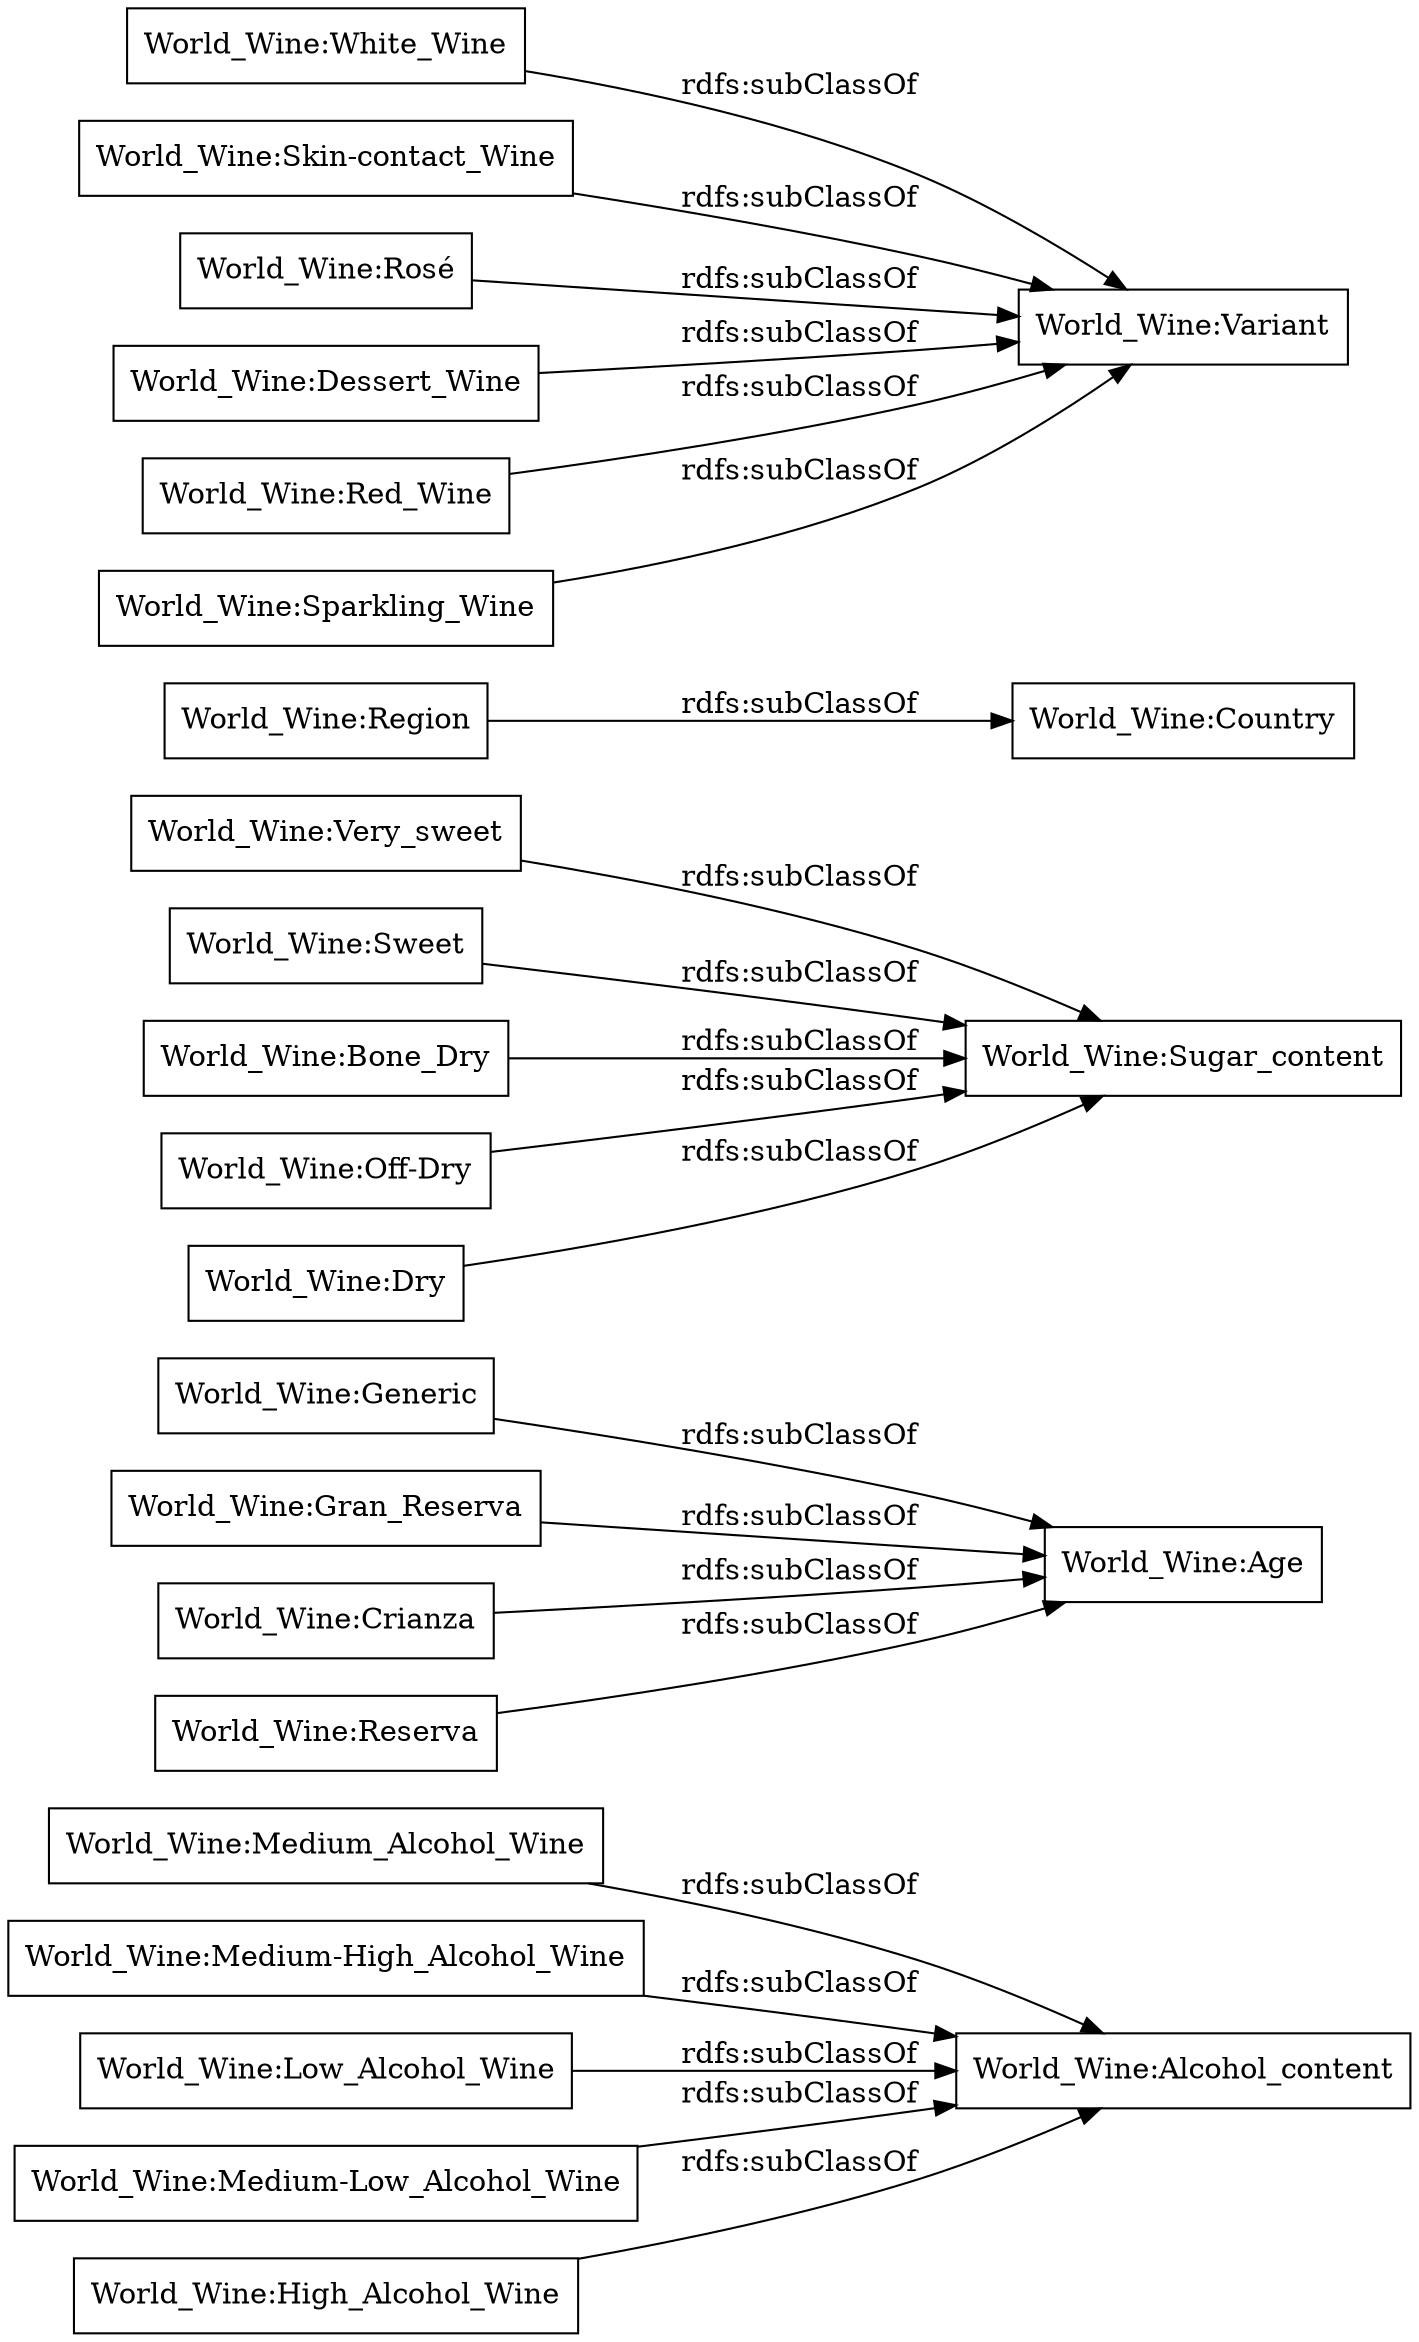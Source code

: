 digraph ar2dtool_diagram { 
rankdir=LR;
size="1000"
node [shape = rectangle, color="black"]; "World_Wine:Medium_Alcohol_Wine" "World_Wine:Medium-High_Alcohol_Wine" "World_Wine:Low_Alcohol_Wine" "World_Wine:Generic" "World_Wine:Medium-Low_Alcohol_Wine" "World_Wine:High_Alcohol_Wine" "World_Wine:Very_sweet" "World_Wine:Region" "World_Wine:Sweet" "World_Wine:White_Wine" "World_Wine:Country" "World_Wine:Skin-contact_Wine" "World_Wine:Sugar_content" "World_Wine:Bone_Dry" "World_Wine:Rosé" "World_Wine:Gran_Reserva" "World_Wine:Off-Dry" "World_Wine:Dry" "World_Wine:Dessert_Wine" "World_Wine:Crianza" "World_Wine:Variant" "World_Wine:Reserva" "World_Wine:Alcohol_content" "World_Wine:Age" "World_Wine:Red_Wine" "World_Wine:Sparkling_Wine" ; /*classes style*/
	"World_Wine:Medium-High_Alcohol_Wine" -> "World_Wine:Alcohol_content" [ label = "rdfs:subClassOf" ];
	"World_Wine:Low_Alcohol_Wine" -> "World_Wine:Alcohol_content" [ label = "rdfs:subClassOf" ];
	"World_Wine:Gran_Reserva" -> "World_Wine:Age" [ label = "rdfs:subClassOf" ];
	"World_Wine:Rosé" -> "World_Wine:Variant" [ label = "rdfs:subClassOf" ];
	"World_Wine:Skin-contact_Wine" -> "World_Wine:Variant" [ label = "rdfs:subClassOf" ];
	"World_Wine:Dry" -> "World_Wine:Sugar_content" [ label = "rdfs:subClassOf" ];
	"World_Wine:Bone_Dry" -> "World_Wine:Sugar_content" [ label = "rdfs:subClassOf" ];
	"World_Wine:Medium-Low_Alcohol_Wine" -> "World_Wine:Alcohol_content" [ label = "rdfs:subClassOf" ];
	"World_Wine:Sparkling_Wine" -> "World_Wine:Variant" [ label = "rdfs:subClassOf" ];
	"World_Wine:Red_Wine" -> "World_Wine:Variant" [ label = "rdfs:subClassOf" ];
	"World_Wine:White_Wine" -> "World_Wine:Variant" [ label = "rdfs:subClassOf" ];
	"World_Wine:Sweet" -> "World_Wine:Sugar_content" [ label = "rdfs:subClassOf" ];
	"World_Wine:Generic" -> "World_Wine:Age" [ label = "rdfs:subClassOf" ];
	"World_Wine:Off-Dry" -> "World_Wine:Sugar_content" [ label = "rdfs:subClassOf" ];
	"World_Wine:Very_sweet" -> "World_Wine:Sugar_content" [ label = "rdfs:subClassOf" ];
	"World_Wine:Region" -> "World_Wine:Country" [ label = "rdfs:subClassOf" ];
	"World_Wine:High_Alcohol_Wine" -> "World_Wine:Alcohol_content" [ label = "rdfs:subClassOf" ];
	"World_Wine:Dessert_Wine" -> "World_Wine:Variant" [ label = "rdfs:subClassOf" ];
	"World_Wine:Crianza" -> "World_Wine:Age" [ label = "rdfs:subClassOf" ];
	"World_Wine:Reserva" -> "World_Wine:Age" [ label = "rdfs:subClassOf" ];
	"World_Wine:Medium_Alcohol_Wine" -> "World_Wine:Alcohol_content" [ label = "rdfs:subClassOf" ];

}
